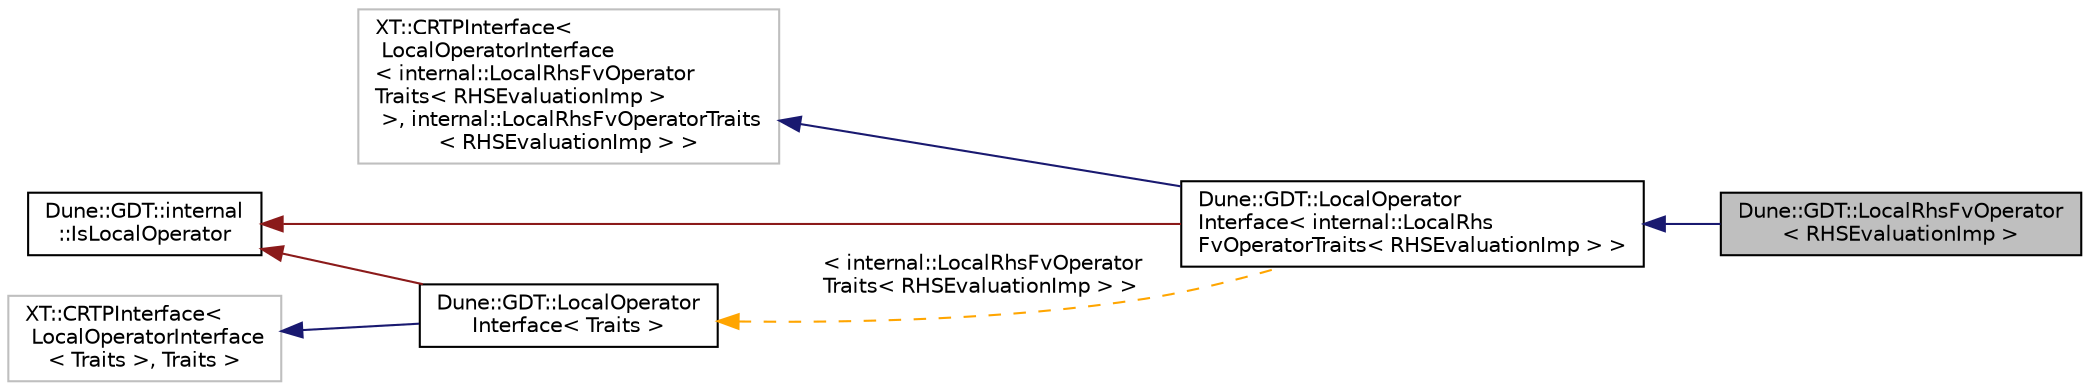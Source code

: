 digraph "Dune::GDT::LocalRhsFvOperator&lt; RHSEvaluationImp &gt;"
{
  edge [fontname="Helvetica",fontsize="10",labelfontname="Helvetica",labelfontsize="10"];
  node [fontname="Helvetica",fontsize="10",shape=record];
  rankdir="LR";
  Node1 [label="Dune::GDT::LocalRhsFvOperator\l\< RHSEvaluationImp \>",height=0.2,width=0.4,color="black", fillcolor="grey75", style="filled", fontcolor="black"];
  Node2 -> Node1 [dir="back",color="midnightblue",fontsize="10",style="solid",fontname="Helvetica"];
  Node2 [label="Dune::GDT::LocalOperator\lInterface\< internal::LocalRhs\lFvOperatorTraits\< RHSEvaluationImp \> \>",height=0.2,width=0.4,color="black", fillcolor="white", style="filled",URL="$a00328.html"];
  Node3 -> Node2 [dir="back",color="midnightblue",fontsize="10",style="solid",fontname="Helvetica"];
  Node3 [label="XT::CRTPInterface\<\l LocalOperatorInterface\l\< internal::LocalRhsFvOperator\lTraits\< RHSEvaluationImp \>\l \>, internal::LocalRhsFvOperatorTraits\l\< RHSEvaluationImp \> \>",height=0.2,width=0.4,color="grey75", fillcolor="white", style="filled"];
  Node4 -> Node2 [dir="back",color="firebrick4",fontsize="10",style="solid",fontname="Helvetica"];
  Node4 [label="Dune::GDT::internal\l::IsLocalOperator",height=0.2,width=0.4,color="black", fillcolor="white", style="filled",URL="$a00213.html"];
  Node5 -> Node2 [dir="back",color="orange",fontsize="10",style="dashed",label=" \< internal::LocalRhsFvOperator\lTraits\< RHSEvaluationImp \> \>" ,fontname="Helvetica"];
  Node5 [label="Dune::GDT::LocalOperator\lInterface\< Traits \>",height=0.2,width=0.4,color="black", fillcolor="white", style="filled",URL="$a00328.html"];
  Node6 -> Node5 [dir="back",color="midnightblue",fontsize="10",style="solid",fontname="Helvetica"];
  Node6 [label="XT::CRTPInterface\<\l LocalOperatorInterface\l\< Traits \>, Traits \>",height=0.2,width=0.4,color="grey75", fillcolor="white", style="filled"];
  Node4 -> Node5 [dir="back",color="firebrick4",fontsize="10",style="solid",fontname="Helvetica"];
}
